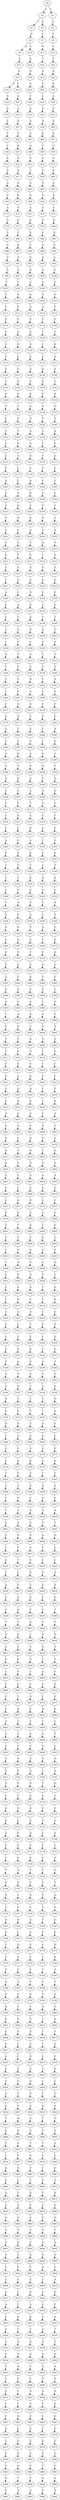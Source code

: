 strict digraph  {
	S0 -> S1 [ label = A ];
	S0 -> S2 [ label = T ];
	S1 -> S3 [ label = T ];
	S1 -> S4 [ label = A ];
	S2 -> S5 [ label = C ];
	S3 -> S6 [ label = G ];
	S4 -> S7 [ label = C ];
	S5 -> S8 [ label = T ];
	S6 -> S9 [ label = G ];
	S6 -> S10 [ label = A ];
	S7 -> S11 [ label = A ];
	S8 -> S12 [ label = C ];
	S9 -> S13 [ label = C ];
	S10 -> S14 [ label = A ];
	S11 -> S15 [ label = T ];
	S12 -> S16 [ label = T ];
	S13 -> S17 [ label = A ];
	S14 -> S18 [ label = G ];
	S15 -> S19 [ label = G ];
	S16 -> S20 [ label = G ];
	S17 -> S21 [ label = A ];
	S17 -> S22 [ label = C ];
	S18 -> S23 [ label = A ];
	S19 -> S24 [ label = G ];
	S20 -> S25 [ label = G ];
	S21 -> S26 [ label = A ];
	S22 -> S27 [ label = A ];
	S23 -> S28 [ label = T ];
	S24 -> S29 [ label = C ];
	S25 -> S30 [ label = A ];
	S26 -> S31 [ label = A ];
	S27 -> S32 [ label = A ];
	S28 -> S33 [ label = G ];
	S29 -> S34 [ label = A ];
	S30 -> S35 [ label = G ];
	S31 -> S36 [ label = C ];
	S32 -> S37 [ label = G ];
	S33 -> S38 [ label = A ];
	S34 -> S39 [ label = A ];
	S35 -> S40 [ label = G ];
	S36 -> S41 [ label = C ];
	S37 -> S42 [ label = T ];
	S38 -> S43 [ label = A ];
	S39 -> S44 [ label = A ];
	S40 -> S45 [ label = A ];
	S41 -> S46 [ label = C ];
	S42 -> S47 [ label = G ];
	S43 -> S48 [ label = A ];
	S44 -> S49 [ label = C ];
	S45 -> S50 [ label = A ];
	S46 -> S51 [ label = A ];
	S47 -> S52 [ label = A ];
	S48 -> S53 [ label = A ];
	S49 -> S54 [ label = C ];
	S50 -> S55 [ label = A ];
	S51 -> S56 [ label = A ];
	S52 -> S57 [ label = A ];
	S53 -> S58 [ label = T ];
	S54 -> S59 [ label = C ];
	S55 -> S60 [ label = A ];
	S56 -> S61 [ label = A ];
	S57 -> S62 [ label = G ];
	S58 -> S63 [ label = G ];
	S59 -> S64 [ label = T ];
	S60 -> S65 [ label = C ];
	S61 -> S66 [ label = G ];
	S62 -> S67 [ label = G ];
	S63 -> S68 [ label = A ];
	S64 -> S69 [ label = A ];
	S65 -> S70 [ label = A ];
	S66 -> S71 [ label = A ];
	S67 -> S72 [ label = T ];
	S68 -> S73 [ label = A ];
	S69 -> S74 [ label = A ];
	S70 -> S75 [ label = T ];
	S71 -> S76 [ label = G ];
	S72 -> S77 [ label = G ];
	S73 -> S78 [ label = G ];
	S74 -> S79 [ label = A ];
	S75 -> S80 [ label = G ];
	S76 -> S81 [ label = A ];
	S77 -> S82 [ label = C ];
	S78 -> S83 [ label = A ];
	S79 -> S84 [ label = G ];
	S80 -> S85 [ label = G ];
	S81 -> S86 [ label = A ];
	S82 -> S87 [ label = A ];
	S83 -> S88 [ label = T ];
	S84 -> S89 [ label = A ];
	S85 -> S90 [ label = C ];
	S86 -> S91 [ label = A ];
	S87 -> S92 [ label = G ];
	S88 -> S93 [ label = G ];
	S89 -> S94 [ label = G ];
	S90 -> S95 [ label = A ];
	S91 -> S96 [ label = A ];
	S92 -> S97 [ label = A ];
	S93 -> S98 [ label = G ];
	S94 -> S99 [ label = A ];
	S95 -> S100 [ label = A ];
	S96 -> S101 [ label = C ];
	S97 -> S102 [ label = C ];
	S98 -> S103 [ label = A ];
	S99 -> S104 [ label = A ];
	S100 -> S105 [ label = A ];
	S101 -> S106 [ label = T ];
	S102 -> S107 [ label = G ];
	S103 -> S108 [ label = G ];
	S104 -> S109 [ label = A ];
	S105 -> S110 [ label = C ];
	S106 -> S111 [ label = C ];
	S107 -> S112 [ label = G ];
	S108 -> S113 [ label = G ];
	S109 -> S114 [ label = A ];
	S110 -> S115 [ label = C ];
	S111 -> S116 [ label = C ];
	S112 -> S117 [ label = C ];
	S113 -> S118 [ label = C ];
	S114 -> S119 [ label = C ];
	S115 -> S120 [ label = C ];
	S116 -> S121 [ label = A ];
	S117 -> S122 [ label = G ];
	S118 -> S123 [ label = A ];
	S119 -> S124 [ label = T ];
	S120 -> S125 [ label = C ];
	S121 -> S126 [ label = A ];
	S122 -> S127 [ label = G ];
	S123 -> S128 [ label = A ];
	S124 -> S129 [ label = C ];
	S125 -> S130 [ label = A ];
	S126 -> S131 [ label = T ];
	S127 -> S132 [ label = C ];
	S128 -> S133 [ label = A ];
	S129 -> S134 [ label = C ];
	S130 -> S135 [ label = A ];
	S131 -> S136 [ label = G ];
	S132 -> S137 [ label = C ];
	S133 -> S138 [ label = A ];
	S134 -> S139 [ label = A ];
	S135 -> S140 [ label = A ];
	S136 -> S141 [ label = T ];
	S137 -> S142 [ label = G ];
	S138 -> S143 [ label = A ];
	S139 -> S144 [ label = A ];
	S140 -> S145 [ label = G ];
	S141 -> S146 [ label = G ];
	S142 -> S147 [ label = G ];
	S143 -> S148 [ label = A ];
	S144 -> S149 [ label = T ];
	S145 -> S150 [ label = A ];
	S146 -> S151 [ label = T ];
	S147 -> S152 [ label = C ];
	S148 -> S153 [ label = G ];
	S149 -> S154 [ label = G ];
	S150 -> S155 [ label = G ];
	S151 -> S156 [ label = C ];
	S152 -> S157 [ label = C ];
	S153 -> S158 [ label = G ];
	S154 -> S159 [ label = T ];
	S155 -> S160 [ label = A ];
	S156 -> S161 [ label = T ];
	S157 -> S162 [ label = T ];
	S158 -> S163 [ label = A ];
	S159 -> S164 [ label = G ];
	S160 -> S165 [ label = A ];
	S161 -> S166 [ label = G ];
	S162 -> S167 [ label = G ];
	S163 -> S168 [ label = A ];
	S164 -> S169 [ label = T ];
	S165 -> S170 [ label = G ];
	S166 -> S171 [ label = G ];
	S167 -> S172 [ label = C ];
	S168 -> S173 [ label = G ];
	S169 -> S174 [ label = T ];
	S170 -> S175 [ label = A ];
	S171 -> S176 [ label = T ];
	S172 -> S177 [ label = C ];
	S173 -> S178 [ label = C ];
	S174 -> S179 [ label = T ];
	S175 -> S180 [ label = C ];
	S176 -> S181 [ label = A ];
	S177 -> S182 [ label = C ];
	S178 -> S183 [ label = A ];
	S179 -> S184 [ label = G ];
	S180 -> S185 [ label = C ];
	S181 -> S186 [ label = A ];
	S182 -> S187 [ label = G ];
	S183 -> S188 [ label = G ];
	S184 -> S189 [ label = G ];
	S185 -> S190 [ label = C ];
	S186 -> S191 [ label = A ];
	S187 -> S192 [ label = G ];
	S188 -> S193 [ label = T ];
	S189 -> S194 [ label = T ];
	S190 -> S195 [ label = C ];
	S191 -> S196 [ label = T ];
	S192 -> S197 [ label = G ];
	S193 -> S198 [ label = A ];
	S194 -> S199 [ label = G ];
	S195 -> S200 [ label = A ];
	S196 -> S201 [ label = G ];
	S197 -> S202 [ label = C ];
	S198 -> S203 [ label = A ];
	S199 -> S204 [ label = A ];
	S200 -> S205 [ label = A ];
	S201 -> S206 [ label = A ];
	S202 -> S207 [ label = C ];
	S203 -> S208 [ label = T ];
	S204 -> S209 [ label = A ];
	S205 -> S210 [ label = T ];
	S206 -> S211 [ label = G ];
	S207 -> S212 [ label = T ];
	S208 -> S213 [ label = G ];
	S209 -> S214 [ label = T ];
	S210 -> S215 [ label = G ];
	S211 -> S216 [ label = T ];
	S212 -> S217 [ label = G ];
	S213 -> S218 [ label = G ];
	S214 -> S219 [ label = G ];
	S215 -> S220 [ label = T ];
	S216 -> S221 [ label = T ];
	S217 -> S222 [ label = G ];
	S218 -> S223 [ label = A ];
	S219 -> S224 [ label = A ];
	S220 -> S225 [ label = G ];
	S221 -> S226 [ label = A ];
	S222 -> S227 [ label = C ];
	S223 -> S228 [ label = G ];
	S224 -> S229 [ label = G ];
	S225 -> S230 [ label = T ];
	S226 -> S231 [ label = G ];
	S227 -> S232 [ label = A ];
	S228 -> S233 [ label = G ];
	S229 -> S234 [ label = T ];
	S230 -> S235 [ label = C ];
	S231 -> S236 [ label = C ];
	S232 -> S237 [ label = T ];
	S233 -> S238 [ label = A ];
	S234 -> S239 [ label = T ];
	S235 -> S240 [ label = T ];
	S236 -> S241 [ label = C ];
	S237 -> S242 [ label = G ];
	S238 -> S243 [ label = G ];
	S239 -> S244 [ label = A ];
	S240 -> S245 [ label = G ];
	S241 -> S246 [ label = C ];
	S242 -> S247 [ label = T ];
	S243 -> S248 [ label = C ];
	S244 -> S249 [ label = G ];
	S245 -> S250 [ label = G ];
	S246 -> S251 [ label = G ];
	S247 -> S252 [ label = C ];
	S248 -> S253 [ label = A ];
	S249 -> S254 [ label = C ];
	S250 -> S255 [ label = T ];
	S251 -> S256 [ label = T ];
	S252 -> S257 [ label = C ];
	S253 -> S258 [ label = A ];
	S254 -> S259 [ label = C ];
	S255 -> S260 [ label = G ];
	S256 -> S261 [ label = T ];
	S257 -> S262 [ label = C ];
	S258 -> S263 [ label = A ];
	S259 -> S264 [ label = C ];
	S260 -> S265 [ label = A ];
	S261 -> S266 [ label = T ];
	S262 -> S267 [ label = C ];
	S263 -> S268 [ label = A ];
	S264 -> S269 [ label = G ];
	S265 -> S270 [ label = A ];
	S266 -> S271 [ label = C ];
	S267 -> S272 [ label = C ];
	S268 -> S273 [ label = G ];
	S269 -> S274 [ label = T ];
	S270 -> S275 [ label = T ];
	S271 -> S276 [ label = A ];
	S272 -> S277 [ label = A ];
	S273 -> S278 [ label = A ];
	S274 -> S279 [ label = T ];
	S275 -> S280 [ label = G ];
	S276 -> S281 [ label = A ];
	S277 -> S282 [ label = T ];
	S278 -> S283 [ label = A ];
	S279 -> S284 [ label = T ];
	S280 -> S285 [ label = A ];
	S281 -> S286 [ label = T ];
	S282 -> S287 [ label = C ];
	S283 -> S288 [ label = G ];
	S284 -> S289 [ label = C ];
	S285 -> S290 [ label = G ];
	S286 -> S291 [ label = A ];
	S287 -> S292 [ label = G ];
	S288 -> S293 [ label = A ];
	S289 -> S294 [ label = A ];
	S290 -> S295 [ label = C ];
	S291 -> S296 [ label = G ];
	S292 -> S297 [ label = T ];
	S293 -> S298 [ label = G ];
	S294 -> S299 [ label = A ];
	S295 -> S300 [ label = T ];
	S296 -> S301 [ label = A ];
	S297 -> S302 [ label = G ];
	S298 -> S303 [ label = G ];
	S299 -> S304 [ label = C ];
	S300 -> S305 [ label = G ];
	S301 -> S306 [ label = G ];
	S302 -> S307 [ label = C ];
	S303 -> S308 [ label = A ];
	S304 -> S309 [ label = A ];
	S305 -> S310 [ label = G ];
	S306 -> S311 [ label = T ];
	S307 -> S312 [ label = C ];
	S308 -> S313 [ label = T ];
	S309 -> S314 [ label = G ];
	S310 -> S315 [ label = C ];
	S311 -> S316 [ label = C ];
	S312 -> S317 [ label = A ];
	S313 -> S318 [ label = G ];
	S314 -> S319 [ label = G ];
	S315 -> S320 [ label = C ];
	S316 -> S321 [ label = C ];
	S317 -> S322 [ label = C ];
	S318 -> S323 [ label = G ];
	S319 -> S324 [ label = A ];
	S320 -> S325 [ label = C ];
	S321 -> S326 [ label = A ];
	S322 -> S327 [ label = C ];
	S323 -> S328 [ label = A ];
	S324 -> S329 [ label = T ];
	S325 -> S330 [ label = G ];
	S326 -> S331 [ label = A ];
	S327 -> S332 [ label = T ];
	S328 -> S333 [ label = G ];
	S329 -> S334 [ label = C ];
	S330 -> S335 [ label = C ];
	S331 -> S336 [ label = C ];
	S332 -> S337 [ label = G ];
	S333 -> S338 [ label = T ];
	S334 -> S339 [ label = C ];
	S335 -> S340 [ label = T ];
	S336 -> S341 [ label = C ];
	S337 -> S342 [ label = C ];
	S338 -> S343 [ label = G ];
	S339 -> S344 [ label = A ];
	S340 -> S345 [ label = A ];
	S341 -> S346 [ label = C ];
	S342 -> S347 [ label = C ];
	S343 -> S348 [ label = G ];
	S344 -> S349 [ label = G ];
	S345 -> S350 [ label = C ];
	S346 -> S351 [ label = C ];
	S347 -> S352 [ label = G ];
	S348 -> S353 [ label = C ];
	S349 -> S354 [ label = C ];
	S350 -> S355 [ label = A ];
	S351 -> S356 [ label = A ];
	S352 -> S357 [ label = C ];
	S353 -> S358 [ label = A ];
	S354 -> S359 [ label = C ];
	S355 -> S360 [ label = A ];
	S356 -> S361 [ label = G ];
	S357 -> S362 [ label = G ];
	S358 -> S363 [ label = C ];
	S359 -> S364 [ label = A ];
	S360 -> S365 [ label = C ];
	S361 -> S366 [ label = T ];
	S362 -> S367 [ label = G ];
	S363 -> S368 [ label = A ];
	S364 -> S369 [ label = C ];
	S365 -> S370 [ label = A ];
	S366 -> S371 [ label = A ];
	S367 -> S372 [ label = T ];
	S368 -> S373 [ label = T ];
	S369 -> S374 [ label = A ];
	S370 -> S375 [ label = A ];
	S371 -> S376 [ label = T ];
	S372 -> S377 [ label = G ];
	S373 -> S378 [ label = G ];
	S374 -> S379 [ label = G ];
	S375 -> S380 [ label = G ];
	S376 -> S381 [ label = A ];
	S377 -> S382 [ label = C ];
	S378 -> S383 [ label = G ];
	S379 -> S384 [ label = T ];
	S380 -> S385 [ label = C ];
	S381 -> S386 [ label = A ];
	S382 -> S387 [ label = C ];
	S383 -> S388 [ label = A ];
	S384 -> S389 [ label = A ];
	S385 -> S390 [ label = T ];
	S386 -> S391 [ label = A ];
	S387 -> S392 [ label = C ];
	S388 -> S393 [ label = G ];
	S389 -> S394 [ label = C ];
	S390 -> S395 [ label = G ];
	S391 -> S396 [ label = C ];
	S392 -> S397 [ label = A ];
	S393 -> S398 [ label = A ];
	S394 -> S399 [ label = A ];
	S395 -> S400 [ label = C ];
	S396 -> S401 [ label = T ];
	S397 -> S402 [ label = G ];
	S398 -> S403 [ label = T ];
	S399 -> S404 [ label = A ];
	S400 -> S405 [ label = A ];
	S401 -> S406 [ label = T ];
	S402 -> S407 [ label = C ];
	S403 -> S408 [ label = G ];
	S404 -> S409 [ label = G ];
	S405 -> S410 [ label = G ];
	S406 -> S411 [ label = C ];
	S407 -> S412 [ label = C ];
	S408 -> S413 [ label = A ];
	S409 -> S414 [ label = C ];
	S410 -> S415 [ label = G ];
	S411 -> S416 [ label = T ];
	S412 -> S417 [ label = C ];
	S413 -> S418 [ label = G ];
	S414 -> S419 [ label = T ];
	S415 -> S420 [ label = C ];
	S416 -> S421 [ label = G ];
	S417 -> S422 [ label = A ];
	S418 -> S423 [ label = G ];
	S419 -> S424 [ label = C ];
	S420 -> S425 [ label = C ];
	S421 -> S426 [ label = A ];
	S422 -> S427 [ label = G ];
	S423 -> S428 [ label = A ];
	S424 -> S429 [ label = C ];
	S425 -> S430 [ label = C ];
	S426 -> S431 [ label = G ];
	S427 -> S432 [ label = G ];
	S428 -> S433 [ label = A ];
	S429 -> S434 [ label = T ];
	S430 -> S435 [ label = A ];
	S431 -> S436 [ label = A ];
	S432 -> S437 [ label = C ];
	S433 -> S438 [ label = G ];
	S434 -> S439 [ label = C ];
	S435 -> S440 [ label = G ];
	S436 -> S441 [ label = G ];
	S437 -> S442 [ label = C ];
	S438 -> S443 [ label = C ];
	S439 -> S444 [ label = A ];
	S440 -> S445 [ label = T ];
	S441 -> S446 [ label = A ];
	S442 -> S447 [ label = C ];
	S443 -> S448 [ label = G ];
	S444 -> S449 [ label = G ];
	S445 -> S450 [ label = A ];
	S446 -> S451 [ label = A ];
	S447 -> S452 [ label = T ];
	S448 -> S453 [ label = G ];
	S449 -> S454 [ label = C ];
	S450 -> S455 [ label = C ];
	S451 -> S456 [ label = A ];
	S452 -> S457 [ label = G ];
	S453 -> S458 [ label = G ];
	S454 -> S459 [ label = G ];
	S455 -> S460 [ label = A ];
	S456 -> S461 [ label = G ];
	S457 -> S462 [ label = T ];
	S458 -> S463 [ label = A ];
	S459 -> S464 [ label = A ];
	S460 -> S465 [ label = A ];
	S461 -> S466 [ label = A ];
	S462 -> S467 [ label = C ];
	S463 -> S468 [ label = A ];
	S464 -> S469 [ label = G ];
	S465 -> S470 [ label = G ];
	S466 -> S471 [ label = G ];
	S467 -> S472 [ label = A ];
	S468 -> S473 [ label = G ];
	S469 -> S474 [ label = A ];
	S470 -> S475 [ label = C ];
	S471 -> S476 [ label = G ];
	S472 -> S477 [ label = G ];
	S473 -> S478 [ label = A ];
	S474 -> S479 [ label = G ];
	S475 -> S480 [ label = T ];
	S476 -> S481 [ label = G ];
	S477 -> S482 [ label = T ];
	S478 -> S483 [ label = G ];
	S479 -> S484 [ label = A ];
	S480 -> S485 [ label = G ];
	S481 -> S486 [ label = C ];
	S482 -> S487 [ label = C ];
	S483 -> S488 [ label = G ];
	S484 -> S489 [ label = G ];
	S485 -> S490 [ label = G ];
	S486 -> S491 [ label = C ];
	S487 -> S492 [ label = T ];
	S488 -> S493 [ label = A ];
	S489 -> S494 [ label = G ];
	S490 -> S495 [ label = T ];
	S491 -> S496 [ label = C ];
	S492 -> S497 [ label = G ];
	S493 -> S498 [ label = G ];
	S494 -> S499 [ label = A ];
	S495 -> S500 [ label = G ];
	S496 -> S501 [ label = G ];
	S497 -> S502 [ label = C ];
	S498 -> S503 [ label = G ];
	S499 -> S504 [ label = C ];
	S500 -> S505 [ label = C ];
	S501 -> S506 [ label = C ];
	S502 -> S507 [ label = A ];
	S503 -> S508 [ label = A ];
	S504 -> S509 [ label = C ];
	S505 -> S510 [ label = G ];
	S506 -> S511 [ label = T ];
	S507 -> S512 [ label = G ];
	S508 -> S513 [ label = T ];
	S509 -> S514 [ label = T ];
	S510 -> S515 [ label = G ];
	S511 -> S516 [ label = C ];
	S512 -> S517 [ label = C ];
	S513 -> S518 [ label = A ];
	S514 -> S519 [ label = G ];
	S515 -> S520 [ label = G ];
	S516 -> S521 [ label = A ];
	S517 -> S522 [ label = C ];
	S518 -> S523 [ label = T ];
	S519 -> S524 [ label = C ];
	S520 -> S525 [ label = A ];
	S521 -> S526 [ label = C ];
	S522 -> S527 [ label = C ];
	S523 -> S528 [ label = C ];
	S524 -> S529 [ label = C ];
	S525 -> S530 [ label = G ];
	S526 -> S531 [ label = G ];
	S527 -> S532 [ label = T ];
	S528 -> S533 [ label = A ];
	S529 -> S534 [ label = C ];
	S530 -> S535 [ label = G ];
	S531 -> S536 [ label = C ];
	S532 -> S537 [ label = C ];
	S533 -> S538 [ label = G ];
	S534 -> S539 [ label = A ];
	S535 -> S540 [ label = A ];
	S536 -> S541 [ label = G ];
	S537 -> S542 [ label = T ];
	S538 -> S543 [ label = A ];
	S539 -> S544 [ label = C ];
	S540 -> S545 [ label = G ];
	S541 -> S546 [ label = A ];
	S542 -> S547 [ label = G ];
	S543 -> S548 [ label = C ];
	S544 -> S549 [ label = G ];
	S545 -> S550 [ label = G ];
	S546 -> S551 [ label = A ];
	S547 -> S552 [ label = T ];
	S548 -> S553 [ label = T ];
	S549 -> S554 [ label = C ];
	S550 -> S555 [ label = G ];
	S551 -> S556 [ label = G ];
	S552 -> S557 [ label = C ];
	S553 -> S558 [ label = T ];
	S554 -> S559 [ label = T ];
	S555 -> S560 [ label = G ];
	S556 -> S561 [ label = A ];
	S557 -> S562 [ label = A ];
	S558 -> S563 [ label = T ];
	S559 -> S564 [ label = A ];
	S560 -> S565 [ label = C ];
	S561 -> S566 [ label = T ];
	S562 -> S567 [ label = A ];
	S563 -> S568 [ label = A ];
	S564 -> S569 [ label = A ];
	S565 -> S570 [ label = C ];
	S566 -> S571 [ label = G ];
	S567 -> S572 [ label = C ];
	S568 -> S573 [ label = C ];
	S569 -> S574 [ label = G ];
	S570 -> S575 [ label = C ];
	S571 -> S576 [ label = T ];
	S572 -> S577 [ label = G ];
	S573 -> S578 [ label = G ];
	S574 -> S579 [ label = G ];
	S575 -> S580 [ label = G ];
	S576 -> S581 [ label = T ];
	S577 -> S582 [ label = G ];
	S578 -> S583 [ label = A ];
	S579 -> S584 [ label = T ];
	S580 -> S585 [ label = C ];
	S581 -> S586 [ label = C ];
	S582 -> S587 [ label = A ];
	S583 -> S588 [ label = G ];
	S584 -> S589 [ label = G ];
	S585 -> S590 [ label = A ];
	S586 -> S591 [ label = T ];
	S587 -> S592 [ label = G ];
	S588 -> S593 [ label = C ];
	S589 -> S594 [ label = G ];
	S590 -> S595 [ label = C ];
	S591 -> S596 [ label = C ];
	S592 -> S597 [ label = C ];
	S593 -> S598 [ label = A ];
	S594 -> S599 [ label = G ];
	S595 -> S600 [ label = A ];
	S596 -> S601 [ label = A ];
	S597 -> S602 [ label = A ];
	S598 -> S603 [ label = G ];
	S599 -> S604 [ label = G ];
	S600 -> S605 [ label = T ];
	S601 -> S606 [ label = G ];
	S602 -> S607 [ label = G ];
	S603 -> S608 [ label = G ];
	S604 -> S609 [ label = A ];
	S605 -> S610 [ label = G ];
	S606 -> S611 [ label = T ];
	S607 -> S612 [ label = T ];
	S608 -> S613 [ label = A ];
	S609 -> S614 [ label = G ];
	S610 -> S615 [ label = C ];
	S611 -> S616 [ label = G ];
	S612 -> S617 [ label = T ];
	S613 -> S618 [ label = G ];
	S614 -> S619 [ label = C ];
	S615 -> S620 [ label = C ];
	S616 -> S621 [ label = C ];
	S617 -> S622 [ label = C ];
	S618 -> S623 [ label = G ];
	S619 -> S624 [ label = A ];
	S620 -> S625 [ label = A ];
	S621 -> S626 [ label = A ];
	S622 -> S627 [ label = C ];
	S623 -> S628 [ label = T ];
	S624 -> S629 [ label = G ];
	S625 -> S630 [ label = A ];
	S626 -> S631 [ label = G ];
	S627 -> S632 [ label = A ];
	S628 -> S633 [ label = G ];
	S629 -> S634 [ label = C ];
	S630 -> S635 [ label = G ];
	S631 -> S636 [ label = C ];
	S632 -> S637 [ label = G ];
	S633 -> S638 [ label = T ];
	S634 -> S639 [ label = C ];
	S635 -> S640 [ label = T ];
	S636 -> S641 [ label = T ];
	S637 -> S642 [ label = C ];
	S638 -> S643 [ label = A ];
	S639 -> S644 [ label = C ];
	S640 -> S645 [ label = T ];
	S641 -> S646 [ label = G ];
	S642 -> S647 [ label = C ];
	S643 -> S648 [ label = C ];
	S644 -> S649 [ label = A ];
	S645 -> S650 [ label = G ];
	S646 -> S651 [ label = A ];
	S647 -> S652 [ label = C ];
	S648 -> S653 [ label = T ];
	S649 -> S654 [ label = G ];
	S650 -> S655 [ label = T ];
	S651 -> S656 [ label = G ];
	S652 -> S657 [ label = C ];
	S653 -> S658 [ label = A ];
	S654 -> S659 [ label = C ];
	S655 -> S660 [ label = T ];
	S656 -> S661 [ label = C ];
	S657 -> S662 [ label = T ];
	S658 -> S663 [ label = T ];
	S659 -> S664 [ label = A ];
	S660 -> S665 [ label = C ];
	S661 -> S666 [ label = C ];
	S662 -> S667 [ label = G ];
	S663 -> S668 [ label = C ];
	S664 -> S669 [ label = G ];
	S665 -> S670 [ label = A ];
	S666 -> S671 [ label = T ];
	S667 -> S672 [ label = T ];
	S668 -> S673 [ label = G ];
	S669 -> S674 [ label = C ];
	S670 -> S675 [ label = C ];
	S671 -> S676 [ label = C ];
	S672 -> S677 [ label = G ];
	S673 -> S678 [ label = C ];
	S674 -> S679 [ label = A ];
	S675 -> S680 [ label = G ];
	S676 -> S681 [ label = G ];
	S677 -> S682 [ label = C ];
	S678 -> S683 [ label = T ];
	S679 -> S684 [ label = T ];
	S680 -> S685 [ label = G ];
	S681 -> S686 [ label = G ];
	S682 -> S687 [ label = C ];
	S683 -> S688 [ label = A ];
	S684 -> S689 [ label = G ];
	S685 -> S690 [ label = T ];
	S686 -> S691 [ label = T ];
	S687 -> S692 [ label = C ];
	S688 -> S693 [ label = C ];
	S689 -> S694 [ label = G ];
	S690 -> S695 [ label = C ];
	S691 -> S696 [ label = G ];
	S692 -> S697 [ label = A ];
	S693 -> S698 [ label = A ];
	S694 -> S699 [ label = G ];
	S695 -> S700 [ label = G ];
	S696 -> S701 [ label = A ];
	S697 -> S702 [ label = G ];
	S698 -> S703 [ label = A ];
	S699 -> S704 [ label = C ];
	S700 -> S705 [ label = A ];
	S701 -> S706 [ label = G ];
	S702 -> S707 [ label = C ];
	S703 -> S708 [ label = G ];
	S704 -> S709 [ label = T ];
	S705 -> S710 [ label = G ];
	S706 -> S711 [ label = C ];
	S707 -> S712 [ label = T ];
	S708 -> S713 [ label = G ];
	S709 -> S714 [ label = G ];
	S710 -> S715 [ label = C ];
	S711 -> S716 [ label = A ];
	S712 -> S717 [ label = G ];
	S713 -> S718 [ label = A ];
	S714 -> S719 [ label = A ];
	S715 -> S720 [ label = T ];
	S716 -> S721 [ label = G ];
	S717 -> S722 [ label = C ];
	S718 -> S723 [ label = G ];
	S719 -> S724 [ label = T ];
	S720 -> S725 [ label = G ];
	S721 -> S726 [ label = A ];
	S722 -> S727 [ label = C ];
	S723 -> S728 [ label = G ];
	S724 -> S729 [ label = C ];
	S725 -> S730 [ label = G ];
	S726 -> S731 [ label = C ];
	S727 -> S732 [ label = C ];
	S728 -> S733 [ label = A ];
	S729 -> S734 [ label = T ];
	S730 -> S735 [ label = C ];
	S731 -> S736 [ label = C ];
	S732 -> S737 [ label = C ];
	S733 -> S738 [ label = G ];
	S734 -> S739 [ label = C ];
	S735 -> S740 [ label = G ];
	S736 -> S741 [ label = T ];
	S737 -> S742 [ label = A ];
	S738 -> S743 [ label = T ];
	S739 -> S744 [ label = T ];
	S740 -> S745 [ label = C ];
	S741 -> S746 [ label = G ];
	S742 -> S747 [ label = G ];
	S743 -> S748 [ label = T ];
	S744 -> S749 [ label = C ];
	S745 -> S750 [ label = T ];
	S746 -> S751 [ label = G ];
	S747 -> S752 [ label = T ];
	S748 -> S753 [ label = G ];
	S749 -> S754 [ label = T ];
	S750 -> S755 [ label = G ];
	S751 -> S756 [ label = G ];
	S752 -> S757 [ label = C ];
	S753 -> S758 [ label = T ];
	S754 -> S759 [ label = T ];
	S755 -> S760 [ label = G ];
	S756 -> S761 [ label = A ];
	S757 -> S762 [ label = C ];
	S758 -> S763 [ label = C ];
	S759 -> S764 [ label = T ];
	S760 -> S765 [ label = G ];
	S761 -> S766 [ label = A ];
	S762 -> S767 [ label = C ];
	S763 -> S768 [ label = A ];
	S764 -> S769 [ label = C ];
	S765 -> S770 [ label = G ];
	S766 -> S771 [ label = T ];
	S767 -> S772 [ label = G ];
	S768 -> S773 [ label = C ];
	S769 -> S774 [ label = A ];
	S770 -> S775 [ label = G ];
	S771 -> S776 [ label = C ];
	S772 -> S777 [ label = C ];
	S773 -> S778 [ label = T ];
	S774 -> S779 [ label = T ];
	S775 -> S780 [ label = A ];
	S776 -> S781 [ label = G ];
	S777 -> S782 [ label = C ];
	S778 -> S783 [ label = C ];
	S779 -> S784 [ label = T ];
	S780 -> S785 [ label = G ];
	S781 -> S786 [ label = G ];
	S782 -> S787 [ label = A ];
	S783 -> S788 [ label = T ];
	S784 -> S789 [ label = T ];
	S785 -> S790 [ label = C ];
	S786 -> S791 [ label = A ];
	S787 -> S792 [ label = C ];
	S788 -> S793 [ label = A ];
	S789 -> S794 [ label = T ];
	S790 -> S795 [ label = A ];
	S791 -> S796 [ label = A ];
	S792 -> S797 [ label = C ];
	S793 -> S798 [ label = C ];
	S794 -> S799 [ label = G ];
	S795 -> S800 [ label = G ];
	S796 -> S801 [ label = G ];
	S797 -> S802 [ label = G ];
	S798 -> S803 [ label = G ];
	S799 -> S804 [ label = T ];
	S800 -> S805 [ label = A ];
	S801 -> S806 [ label = G ];
	S802 -> S807 [ label = G ];
	S803 -> S808 [ label = A ];
	S804 -> S809 [ label = C ];
	S805 -> S810 [ label = C ];
	S806 -> S811 [ label = G ];
	S807 -> S812 [ label = C ];
	S808 -> S813 [ label = G ];
	S809 -> S814 [ label = T ];
	S810 -> S815 [ label = A ];
	S811 -> S816 [ label = A ];
	S812 -> S817 [ label = C ];
	S813 -> S818 [ label = G ];
	S814 -> S819 [ label = G ];
	S815 -> S820 [ label = T ];
	S816 -> S821 [ label = G ];
	S817 -> S822 [ label = T ];
	S818 -> S823 [ label = A ];
	S819 -> S824 [ label = T ];
	S820 -> S825 [ label = G ];
	S821 -> S826 [ label = C ];
	S822 -> S827 [ label = G ];
	S823 -> S828 [ label = G ];
	S824 -> S829 [ label = C ];
	S825 -> S830 [ label = G ];
	S826 -> S831 [ label = A ];
	S827 -> S832 [ label = T ];
	S828 -> S833 [ label = G ];
	S829 -> S834 [ label = T ];
	S830 -> S835 [ label = G ];
	S831 -> S836 [ label = G ];
	S832 -> S837 [ label = T ];
	S833 -> S838 [ label = A ];
	S834 -> S839 [ label = G ];
	S835 -> S840 [ label = A ];
	S836 -> S841 [ label = T ];
	S837 -> S842 [ label = G ];
	S838 -> S843 [ label = G ];
	S839 -> S844 [ label = T ];
	S840 -> S845 [ label = G ];
	S841 -> S846 [ label = A ];
	S842 -> S847 [ label = G ];
	S843 -> S848 [ label = G ];
	S844 -> S849 [ label = C ];
	S845 -> S850 [ label = G ];
	S846 -> S851 [ label = T ];
	S847 -> S852 [ label = A ];
	S848 -> S853 [ label = T ];
	S849 -> S854 [ label = T ];
	S850 -> S855 [ label = C ];
	S851 -> S856 [ label = C ];
	S852 -> S857 [ label = T ];
	S853 -> S858 [ label = G ];
	S854 -> S859 [ label = G ];
	S855 -> S860 [ label = C ];
	S856 -> S861 [ label = A ];
	S857 -> S862 [ label = T ];
	S858 -> S863 [ label = T ];
	S859 -> S864 [ label = T ];
	S860 -> S865 [ label = G ];
	S861 -> S866 [ label = A ];
	S862 -> S867 [ label = C ];
	S863 -> S868 [ label = C ];
	S864 -> S869 [ label = C ];
	S865 -> S870 [ label = A ];
	S866 -> S871 [ label = G ];
	S867 -> S872 [ label = T ];
	S868 -> S873 [ label = A ];
	S869 -> S874 [ label = T ];
	S870 -> S875 [ label = G ];
	S871 -> S876 [ label = A ];
	S872 -> S877 [ label = G ];
	S873 -> S878 [ label = T ];
	S874 -> S879 [ label = G ];
	S875 -> S880 [ label = G ];
	S876 -> S881 [ label = A ];
	S877 -> S882 [ label = C ];
	S878 -> S883 [ label = A ];
	S879 -> S884 [ label = T ];
	S880 -> S885 [ label = G ];
	S881 -> S886 [ label = G ];
	S882 -> S887 [ label = T ];
	S883 -> S888 [ label = C ];
	S884 -> S889 [ label = G ];
	S885 -> S890 [ label = C ];
	S886 -> S891 [ label = G ];
	S887 -> S892 [ label = G ];
	S888 -> S893 [ label = T ];
	S889 -> S894 [ label = G ];
	S890 -> S895 [ label = A ];
	S891 -> S896 [ label = C ];
	S892 -> S897 [ label = C ];
	S893 -> S898 [ label = G ];
	S894 -> S899 [ label = G ];
	S895 -> S900 [ label = G ];
	S896 -> S901 [ label = C ];
	S897 -> S902 [ label = C ];
	S898 -> S903 [ label = C ];
	S899 -> S904 [ label = A ];
	S900 -> S905 [ label = C ];
	S901 -> S906 [ label = C ];
	S902 -> S907 [ label = C ];
	S903 -> S908 [ label = C ];
	S904 -> S909 [ label = T ];
	S905 -> S910 [ label = A ];
	S906 -> S911 [ label = A ];
	S907 -> S912 [ label = C ];
	S908 -> S913 [ label = G ];
	S909 -> S914 [ label = G ];
	S910 -> S915 [ label = G ];
	S911 -> S916 [ label = A ];
	S912 -> S917 [ label = T ];
	S913 -> S918 [ label = A ];
	S914 -> S919 [ label = G ];
	S915 -> S920 [ label = C ];
	S916 -> S921 [ label = C ];
	S917 -> S922 [ label = G ];
	S918 -> S923 [ label = A ];
	S919 -> S924 [ label = G ];
	S920 -> S925 [ label = A ];
	S921 -> S926 [ label = A ];
	S922 -> S927 [ label = C ];
	S923 -> S928 [ label = T ];
	S924 -> S929 [ label = A ];
	S925 -> S930 [ label = T ];
	S926 -> S931 [ label = G ];
	S927 -> S932 [ label = G ];
	S928 -> S933 [ label = G ];
	S929 -> S934 [ label = G ];
	S930 -> S935 [ label = C ];
	S931 -> S936 [ label = G ];
	S932 -> S937 [ label = A ];
	S933 -> S938 [ label = A ];
	S934 -> S939 [ label = A ];
	S935 -> S940 [ label = A ];
	S936 -> S941 [ label = C ];
	S937 -> S942 [ label = G ];
	S938 -> S943 [ label = C ];
	S939 -> S944 [ label = G ];
	S940 -> S945 [ label = A ];
	S941 -> S946 [ label = T ];
	S942 -> S947 [ label = C ];
	S943 -> S948 [ label = C ];
	S944 -> S949 [ label = T ];
	S945 -> S950 [ label = G ];
	S946 -> S951 [ label = G ];
	S947 -> S952 [ label = C ];
	S948 -> S953 [ label = G ];
	S949 -> S954 [ label = A ];
	S950 -> S955 [ label = A ];
	S951 -> S956 [ label = T ];
	S952 -> S957 [ label = C ];
	S953 -> S958 [ label = G ];
	S954 -> S959 [ label = G ];
	S955 -> S960 [ label = A ];
	S956 -> S961 [ label = T ];
	S957 -> S962 [ label = A ];
	S958 -> S963 [ label = C ];
	S959 -> S964 [ label = C ];
	S960 -> S965 [ label = G ];
	S961 -> S966 [ label = G ];
	S962 -> S967 [ label = C ];
	S963 -> S968 [ label = A ];
	S964 -> S969 [ label = C ];
	S965 -> S970 [ label = G ];
	S966 -> S971 [ label = C ];
	S967 -> S972 [ label = C ];
	S968 -> S973 [ label = C ];
	S969 -> S974 [ label = G ];
	S970 -> S975 [ label = C ];
	S971 -> S976 [ label = T ];
	S972 -> S977 [ label = A ];
	S973 -> S978 [ label = C ];
	S974 -> S979 [ label = A ];
	S975 -> S980 [ label = G ];
	S976 -> S981 [ label = A ];
	S977 -> S982 [ label = G ];
	S978 -> S983 [ label = C ];
	S979 -> S984 [ label = C ];
	S980 -> S985 [ label = C ];
	S981 -> S986 [ label = G ];
	S982 -> S987 [ label = C ];
	S983 -> S988 [ label = C ];
	S984 -> S989 [ label = A ];
	S985 -> S990 [ label = A ];
	S986 -> S991 [ label = T ];
	S987 -> S992 [ label = A ];
	S988 -> S993 [ label = A ];
	S989 -> S994 [ label = T ];
	S990 -> S995 [ label = A ];
}
